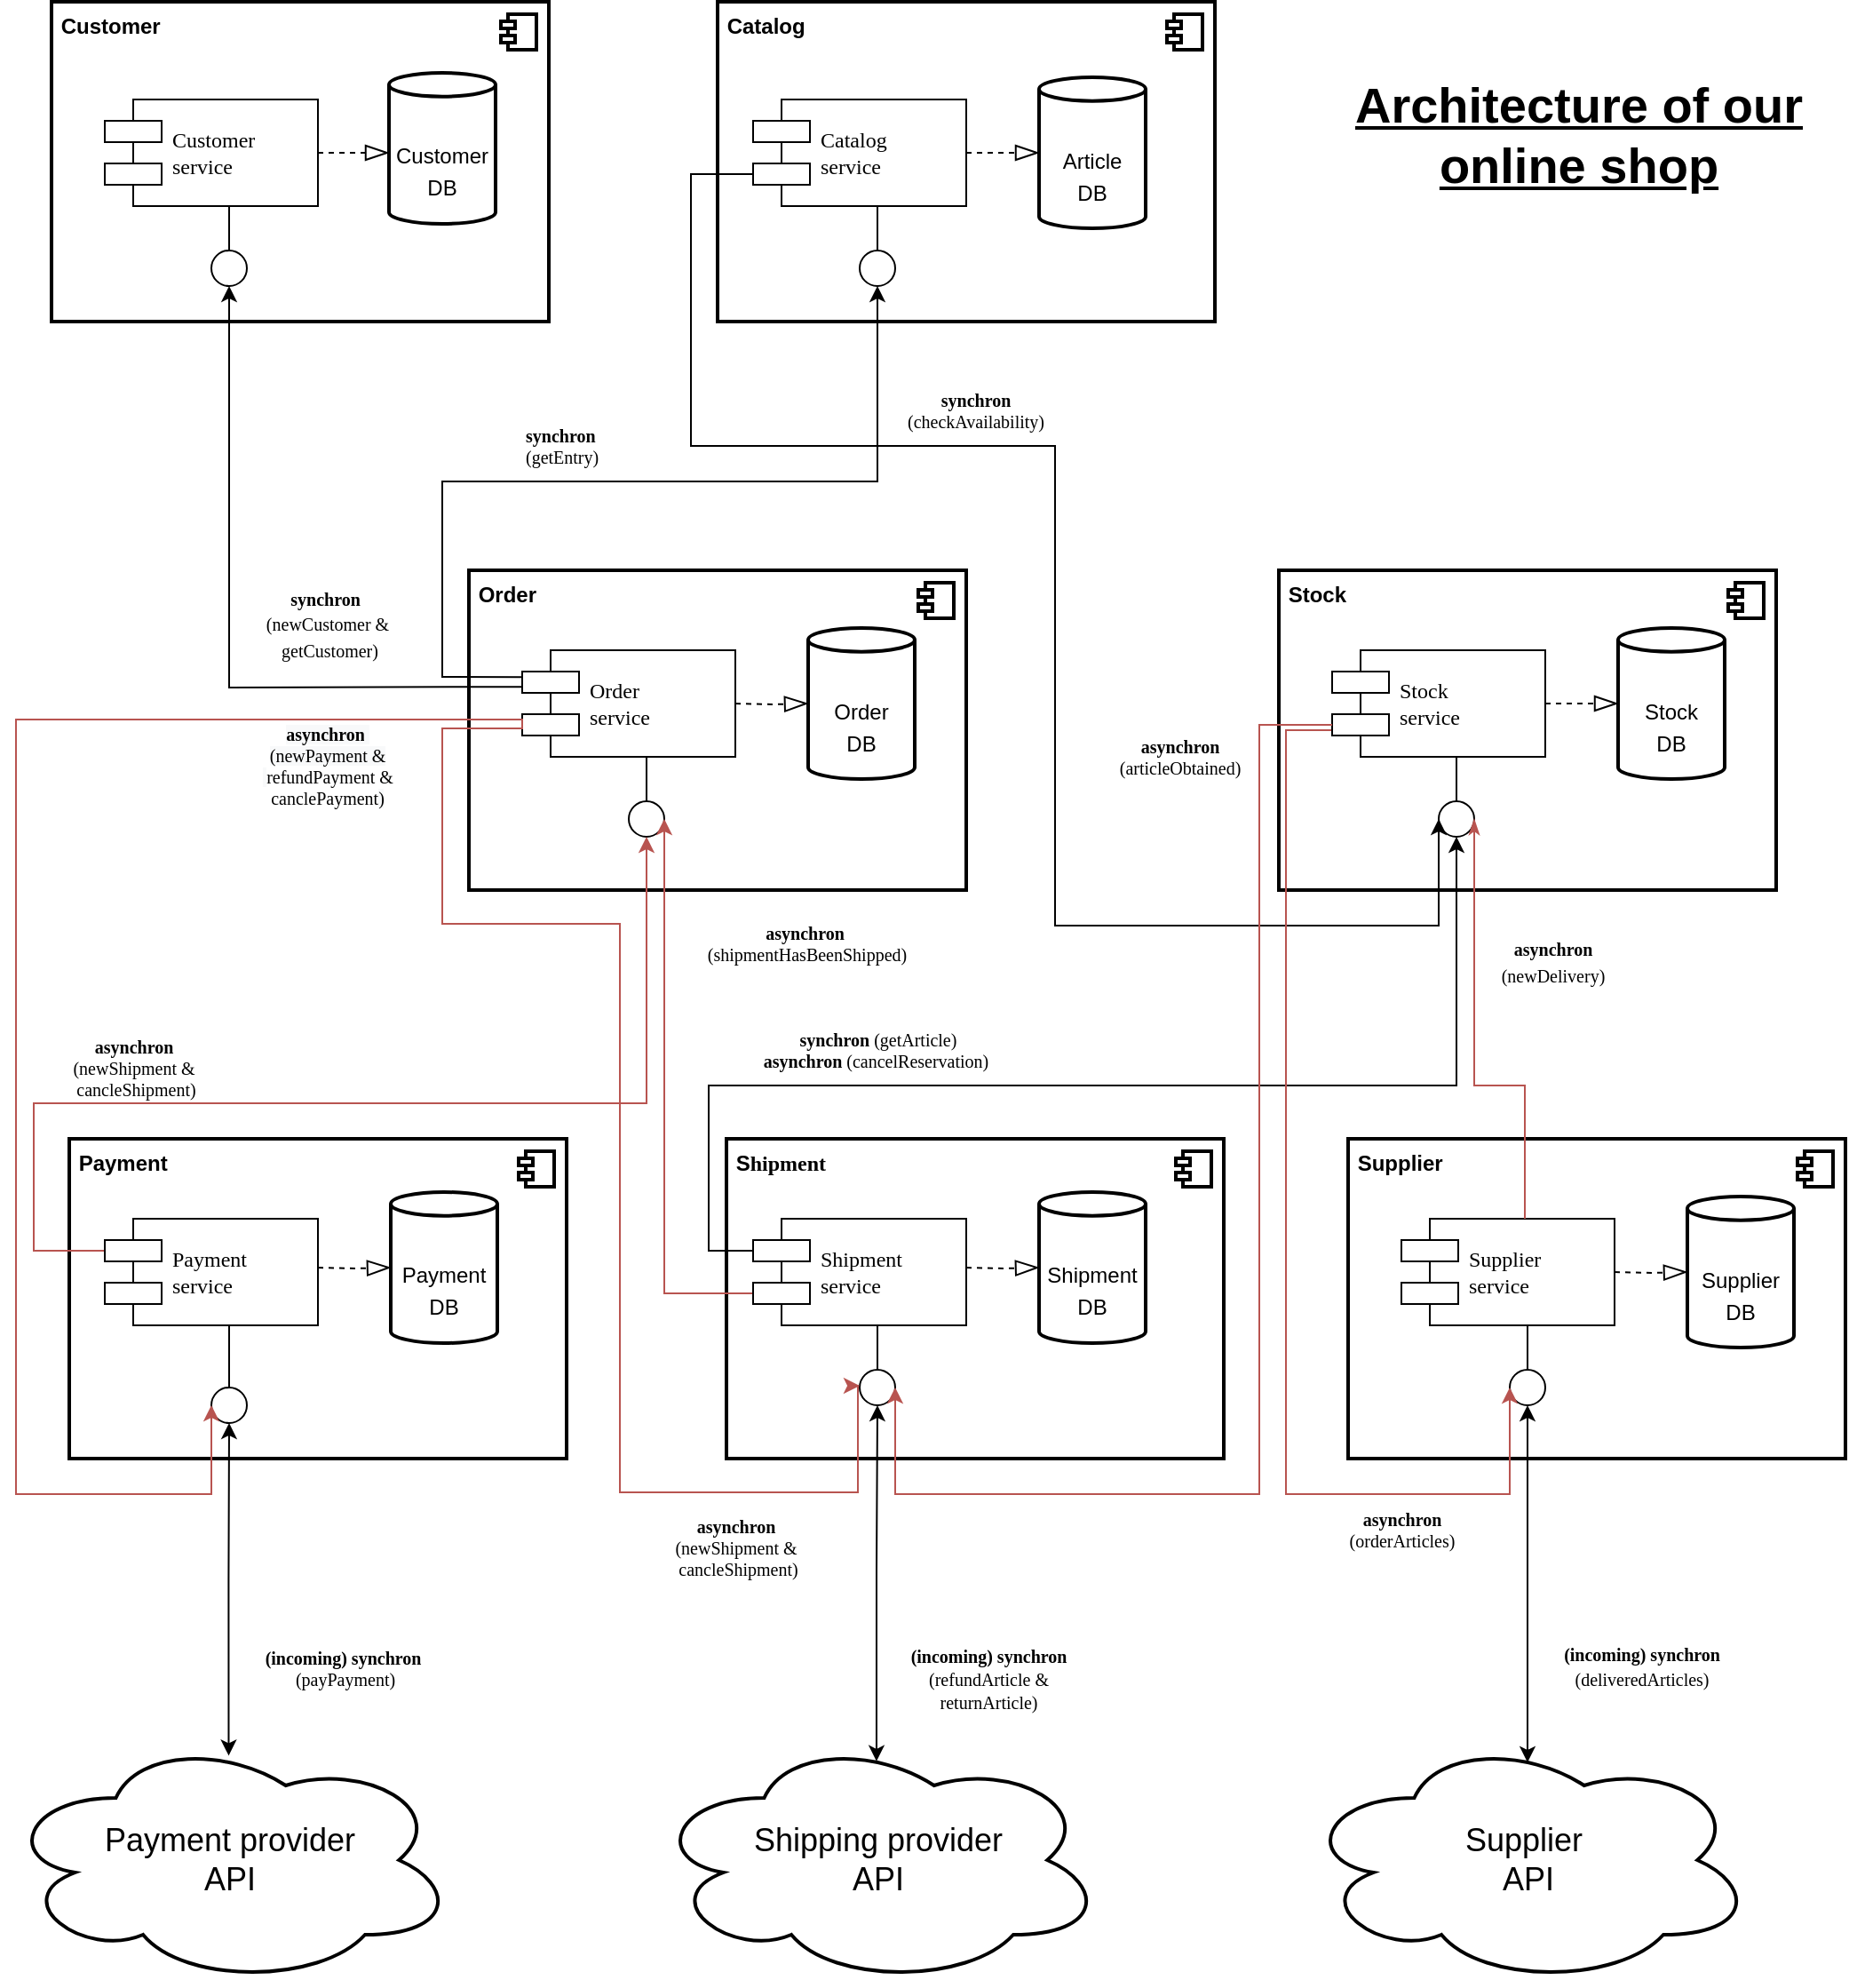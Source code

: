 <mxfile version="16.4.0" type="device"><diagram name="Page-1" id="5f0bae14-7c28-e335-631c-24af17079c00"><mxGraphModel dx="1551" dy="1002" grid="1" gridSize="10" guides="1" tooltips="1" connect="1" arrows="1" fold="1" page="1" pageScale="1" pageWidth="1100" pageHeight="850" background="#ffffff" math="0" shadow="0"><root><mxCell id="0"/><mxCell id="1" parent="0"/><mxCell id="HoG-8Fl-7E75nlU3Kctn-53" value="&lt;b&gt;&amp;nbsp;Payment&lt;br&gt;&lt;/b&gt;" style="html=1;dropTarget=0;fontColor=default;strokeWidth=2;horizontal=1;verticalAlign=top;align=left;" parent="1" vertex="1"><mxGeometry x="65" y="700" width="280" height="180" as="geometry"/></mxCell><mxCell id="HoG-8Fl-7E75nlU3Kctn-54" value="" style="shape=module;jettyWidth=8;jettyHeight=4;fontColor=default;strokeWidth=2;" parent="HoG-8Fl-7E75nlU3Kctn-53" vertex="1"><mxGeometry x="1" width="20" height="20" relative="1" as="geometry"><mxPoint x="-27" y="7" as="offset"/></mxGeometry></mxCell><mxCell id="HoG-8Fl-7E75nlU3Kctn-47" value="&lt;b&gt;&amp;nbsp;S&lt;span style=&quot;font-family: &amp;#34;verdana&amp;#34;&quot;&gt;hipment&lt;/span&gt;&lt;br&gt;&lt;/b&gt;" style="html=1;dropTarget=0;fontColor=default;strokeWidth=2;horizontal=1;verticalAlign=top;align=left;" parent="1" vertex="1"><mxGeometry x="435" y="700" width="280" height="180" as="geometry"/></mxCell><mxCell id="HoG-8Fl-7E75nlU3Kctn-48" value="" style="shape=module;jettyWidth=8;jettyHeight=4;fontColor=default;strokeWidth=2;" parent="HoG-8Fl-7E75nlU3Kctn-47" vertex="1"><mxGeometry x="1" width="20" height="20" relative="1" as="geometry"><mxPoint x="-27" y="7" as="offset"/></mxGeometry></mxCell><mxCell id="HoG-8Fl-7E75nlU3Kctn-41" value="&lt;b&gt;&amp;nbsp;Supplier&lt;br&gt;&lt;/b&gt;" style="html=1;dropTarget=0;fontColor=default;strokeWidth=2;horizontal=1;verticalAlign=top;align=left;" parent="1" vertex="1"><mxGeometry x="785" y="700" width="280" height="180" as="geometry"/></mxCell><mxCell id="HoG-8Fl-7E75nlU3Kctn-42" value="" style="shape=module;jettyWidth=8;jettyHeight=4;fontColor=default;strokeWidth=2;" parent="HoG-8Fl-7E75nlU3Kctn-41" vertex="1"><mxGeometry x="1" width="20" height="20" relative="1" as="geometry"><mxPoint x="-27" y="7" as="offset"/></mxGeometry></mxCell><mxCell id="HoG-8Fl-7E75nlU3Kctn-37" value="&lt;b&gt;&amp;nbsp;Order&lt;br&gt;&lt;/b&gt;" style="html=1;dropTarget=0;fontColor=default;strokeWidth=2;horizontal=1;verticalAlign=top;align=left;" parent="1" vertex="1"><mxGeometry x="290" y="380" width="280" height="180" as="geometry"/></mxCell><mxCell id="HoG-8Fl-7E75nlU3Kctn-38" value="" style="shape=module;jettyWidth=8;jettyHeight=4;fontColor=default;strokeWidth=2;" parent="HoG-8Fl-7E75nlU3Kctn-37" vertex="1"><mxGeometry x="1" width="20" height="20" relative="1" as="geometry"><mxPoint x="-27" y="7" as="offset"/></mxGeometry></mxCell><mxCell id="HoG-8Fl-7E75nlU3Kctn-29" value="&lt;b&gt;&amp;nbsp;Stock&lt;br&gt;&lt;br&gt;&lt;/b&gt;" style="html=1;dropTarget=0;fontColor=default;strokeWidth=2;horizontal=1;verticalAlign=top;align=left;" parent="1" vertex="1"><mxGeometry x="746" y="380" width="280" height="180" as="geometry"/></mxCell><mxCell id="HoG-8Fl-7E75nlU3Kctn-30" value="" style="shape=module;jettyWidth=8;jettyHeight=4;fontColor=default;strokeWidth=2;" parent="HoG-8Fl-7E75nlU3Kctn-29" vertex="1"><mxGeometry x="1" width="20" height="20" relative="1" as="geometry"><mxPoint x="-27" y="7" as="offset"/></mxGeometry></mxCell><mxCell id="HoG-8Fl-7E75nlU3Kctn-25" value="&lt;b&gt;&amp;nbsp;Catalog&lt;br&gt;&lt;br&gt;&lt;/b&gt;" style="html=1;dropTarget=0;fontColor=default;strokeWidth=2;horizontal=1;verticalAlign=top;align=left;" parent="1" vertex="1"><mxGeometry x="430" y="60" width="280" height="180" as="geometry"/></mxCell><mxCell id="HoG-8Fl-7E75nlU3Kctn-26" value="" style="shape=module;jettyWidth=8;jettyHeight=4;fontColor=default;strokeWidth=2;" parent="HoG-8Fl-7E75nlU3Kctn-25" vertex="1"><mxGeometry x="1" width="20" height="20" relative="1" as="geometry"><mxPoint x="-27" y="7" as="offset"/></mxGeometry></mxCell><mxCell id="HoG-8Fl-7E75nlU3Kctn-21" value="&lt;b&gt;&amp;nbsp;Customer&lt;/b&gt;" style="html=1;dropTarget=0;fontColor=default;strokeWidth=2;horizontal=1;verticalAlign=top;align=left;" parent="1" vertex="1"><mxGeometry x="55" y="60" width="280" height="180" as="geometry"/></mxCell><mxCell id="HoG-8Fl-7E75nlU3Kctn-22" value="" style="shape=module;jettyWidth=8;jettyHeight=4;fontColor=default;strokeWidth=2;" parent="HoG-8Fl-7E75nlU3Kctn-21" vertex="1"><mxGeometry x="1" width="20" height="20" relative="1" as="geometry"><mxPoint x="-27" y="7" as="offset"/></mxGeometry></mxCell><mxCell id="T5re0S3sFqO6SReQ4A6r-1" value="&lt;b&gt;Architecture of our online shop&lt;/b&gt;" style="text;html=1;strokeColor=none;fillColor=none;align=center;verticalAlign=middle;whiteSpace=wrap;strokeWidth=6;fontSize=28;rounded=0;labelBackgroundColor=none;labelBorderColor=none;fontStyle=4" parent="1" vertex="1"><mxGeometry x="785" y="115" width="260" height="40" as="geometry"/></mxCell><mxCell id="T5re0S3sFqO6SReQ4A6r-3" value="Customer&lt;br&gt;service" style="shape=component;align=left;spacingLeft=36;shadow=0;comic=0;labelBackgroundColor=none;strokeWidth=1;fontFamily=Verdana;fontSize=12;html=1;rounded=0;" parent="1" vertex="1"><mxGeometry x="85" y="115" width="120" height="60" as="geometry"/></mxCell><mxCell id="T5re0S3sFqO6SReQ4A6r-5" value="" style="ellipse;whiteSpace=wrap;html=1;shadow=0;comic=0;labelBackgroundColor=none;strokeWidth=1;fontFamily=Verdana;fontSize=12;align=center;rounded=0;" parent="1" vertex="1"><mxGeometry x="145" y="200" width="20" height="20" as="geometry"/></mxCell><mxCell id="T5re0S3sFqO6SReQ4A6r-6" style="edgeStyle=elbowEdgeStyle;html=1;labelBackgroundColor=none;startArrow=none;startFill=0;startSize=8;endArrow=none;endFill=0;endSize=16;fontFamily=Verdana;fontSize=12;rounded=0;" parent="1" source="T5re0S3sFqO6SReQ4A6r-5" target="T5re0S3sFqO6SReQ4A6r-3" edge="1"><mxGeometry relative="1" as="geometry"/></mxCell><mxCell id="T5re0S3sFqO6SReQ4A6r-7" style="edgeStyle=orthogonalEdgeStyle;html=1;dashed=1;labelBackgroundColor=none;startArrow=none;startFill=0;startSize=8;endArrow=blockThin;endFill=0;endSize=11;fontFamily=Verdana;fontSize=12;rounded=0;strokeWidth=1;" parent="1" source="T5re0S3sFqO6SReQ4A6r-3" edge="1"><mxGeometry relative="1" as="geometry"><mxPoint x="245" y="145" as="targetPoint"/></mxGeometry></mxCell><mxCell id="T5re0S3sFqO6SReQ4A6r-8" value="&lt;div&gt;&lt;div&gt;&lt;span style=&quot;font-size: 12px&quot;&gt;Customer&lt;/span&gt;&lt;br&gt;&lt;/div&gt;&lt;span style=&quot;font-size: 12px&quot;&gt;&lt;div&gt;&lt;span&gt;DB&lt;/span&gt;&lt;/div&gt;&lt;/span&gt;&lt;/div&gt;" style="shape=cylinder3;whiteSpace=wrap;html=1;boundedLbl=1;backgroundOutline=1;size=6.667;strokeWidth=2;fontSize=28;rounded=0;align=center;verticalAlign=middle;labelPosition=center;verticalLabelPosition=middle;fontColor=default;horizontal=1;" parent="1" vertex="1"><mxGeometry x="245" y="100" width="60" height="85" as="geometry"/></mxCell><mxCell id="T5re0S3sFqO6SReQ4A6r-10" value="Catalog&lt;br&gt;service" style="shape=component;align=left;spacingLeft=36;shadow=0;comic=0;labelBackgroundColor=none;strokeWidth=1;fontFamily=Verdana;fontSize=12;html=1;rounded=0;" parent="1" vertex="1"><mxGeometry x="450" y="115" width="120" height="60" as="geometry"/></mxCell><mxCell id="T5re0S3sFqO6SReQ4A6r-11" value="" style="ellipse;whiteSpace=wrap;html=1;shadow=0;comic=0;labelBackgroundColor=none;strokeWidth=1;fontFamily=Verdana;fontSize=12;align=center;rounded=0;" parent="1" vertex="1"><mxGeometry x="510" y="200" width="20" height="20" as="geometry"/></mxCell><mxCell id="T5re0S3sFqO6SReQ4A6r-12" style="edgeStyle=elbowEdgeStyle;html=1;labelBackgroundColor=none;startArrow=none;startFill=0;startSize=8;endArrow=none;endFill=0;endSize=16;fontFamily=Verdana;fontSize=12;rounded=0;" parent="1" source="T5re0S3sFqO6SReQ4A6r-11" target="T5re0S3sFqO6SReQ4A6r-10" edge="1"><mxGeometry relative="1" as="geometry"/></mxCell><mxCell id="T5re0S3sFqO6SReQ4A6r-16" value="Stock &lt;br&gt;service" style="shape=component;align=left;spacingLeft=36;shadow=0;comic=0;labelBackgroundColor=none;strokeWidth=1;fontFamily=Verdana;fontSize=12;html=1;rounded=0;" parent="1" vertex="1"><mxGeometry x="776" y="425" width="120" height="60" as="geometry"/></mxCell><mxCell id="T5re0S3sFqO6SReQ4A6r-17" value="" style="ellipse;whiteSpace=wrap;html=1;shadow=0;comic=0;labelBackgroundColor=none;strokeWidth=1;fontFamily=Verdana;fontSize=12;align=center;rounded=0;" parent="1" vertex="1"><mxGeometry x="836" y="510" width="20" height="20" as="geometry"/></mxCell><mxCell id="T5re0S3sFqO6SReQ4A6r-18" style="edgeStyle=elbowEdgeStyle;html=1;labelBackgroundColor=none;startArrow=none;startFill=0;startSize=8;endArrow=none;endFill=0;endSize=16;fontFamily=Verdana;fontSize=12;rounded=0;" parent="1" source="T5re0S3sFqO6SReQ4A6r-17" target="T5re0S3sFqO6SReQ4A6r-16" edge="1"><mxGeometry relative="1" as="geometry"/></mxCell><mxCell id="T5re0S3sFqO6SReQ4A6r-22" value="Order&lt;br&gt;service" style="shape=component;align=left;spacingLeft=36;shadow=0;comic=0;labelBackgroundColor=none;strokeWidth=1;fontFamily=Verdana;fontSize=12;html=1;rounded=0;" parent="1" vertex="1"><mxGeometry x="320" y="425" width="120" height="60" as="geometry"/></mxCell><mxCell id="T5re0S3sFqO6SReQ4A6r-23" value="" style="ellipse;whiteSpace=wrap;html=1;shadow=0;comic=0;labelBackgroundColor=none;strokeWidth=1;fontFamily=Verdana;fontSize=12;align=center;rounded=0;" parent="1" vertex="1"><mxGeometry x="380" y="510" width="20" height="20" as="geometry"/></mxCell><mxCell id="T5re0S3sFqO6SReQ4A6r-24" style="edgeStyle=elbowEdgeStyle;html=1;labelBackgroundColor=none;startArrow=none;startFill=0;startSize=8;endArrow=none;endFill=0;endSize=16;fontFamily=Verdana;fontSize=12;rounded=0;" parent="1" source="T5re0S3sFqO6SReQ4A6r-23" target="T5re0S3sFqO6SReQ4A6r-22" edge="1"><mxGeometry relative="1" as="geometry"/></mxCell><mxCell id="T5re0S3sFqO6SReQ4A6r-61" value="" style="edgeStyle=orthogonalEdgeStyle;orthogonalLoop=1;jettySize=auto;html=1;exitX=0;exitY=0.3;exitDx=0;exitDy=0;entryX=0.5;entryY=1;entryDx=0;entryDy=0;fontSize=28;rounded=0;fillColor=#f8cecc;strokeColor=#b85450;" parent="1" source="T5re0S3sFqO6SReQ4A6r-34" target="T5re0S3sFqO6SReQ4A6r-23" edge="1"><mxGeometry x="-0.263" y="30" relative="1" as="geometry"><mxPoint as="offset"/><Array as="points"><mxPoint x="45" y="763"/><mxPoint x="45" y="680"/><mxPoint x="390" y="680"/></Array></mxGeometry></mxCell><mxCell id="k--3Pxq4U-q6HMxDcXB--9" value="&lt;div&gt;&lt;b&gt;asynchron&lt;/b&gt;&lt;/div&gt;&lt;div&gt;(newShipment &amp;amp;&lt;/div&gt;&lt;div&gt;&amp;nbsp;cancleShipment)&lt;/div&gt;" style="edgeLabel;html=1;align=center;verticalAlign=middle;resizable=0;points=[];fontSize=10;fontFamily=Verdana;" vertex="1" connectable="0" parent="T5re0S3sFqO6SReQ4A6r-61"><mxGeometry x="-0.299" y="1" relative="1" as="geometry"><mxPoint x="-38" y="-19" as="offset"/></mxGeometry></mxCell><mxCell id="T5re0S3sFqO6SReQ4A6r-34" value="Payment&lt;br&gt;service" style="shape=component;align=left;spacingLeft=36;shadow=0;comic=0;labelBackgroundColor=none;strokeWidth=1;fontFamily=Verdana;fontSize=12;html=1;rounded=0;" parent="1" vertex="1"><mxGeometry x="85" y="745" width="120" height="60" as="geometry"/></mxCell><mxCell id="T5re0S3sFqO6SReQ4A6r-35" value="" style="ellipse;whiteSpace=wrap;html=1;shadow=0;comic=0;labelBackgroundColor=none;strokeWidth=1;fontFamily=Verdana;fontSize=12;align=center;rounded=0;" parent="1" vertex="1"><mxGeometry x="145" y="840" width="20" height="20" as="geometry"/></mxCell><mxCell id="T5re0S3sFqO6SReQ4A6r-36" style="edgeStyle=elbowEdgeStyle;html=1;labelBackgroundColor=none;startArrow=none;startFill=0;startSize=8;endArrow=none;endFill=0;endSize=16;fontFamily=Verdana;fontSize=12;rounded=0;" parent="1" source="T5re0S3sFqO6SReQ4A6r-35" target="T5re0S3sFqO6SReQ4A6r-34" edge="1"><mxGeometry relative="1" as="geometry"/></mxCell><mxCell id="T5re0S3sFqO6SReQ4A6r-63" value="&lt;div style=&quot;font-size: 10px&quot;&gt;&lt;font face=&quot;Verdana&quot; style=&quot;font-size: 10px&quot;&gt;&lt;b&gt;asynchron&lt;/b&gt;&amp;nbsp;&lt;/font&gt;&lt;/div&gt;&lt;font style=&quot;font-size: 10px&quot; face=&quot;Verdana&quot;&gt;&lt;div&gt;(shipmentHasBeenShipped)&lt;/div&gt;&lt;/font&gt;" style="edgeStyle=orthogonalEdgeStyle;orthogonalLoop=1;jettySize=auto;html=1;exitX=0;exitY=0.7;exitDx=0;exitDy=0;fontSize=28;rounded=0;entryX=1;entryY=0.5;entryDx=0;entryDy=0;fillColor=#f8cecc;strokeColor=#b85450;align=center;" parent="1" source="T5re0S3sFqO6SReQ4A6r-40" target="T5re0S3sFqO6SReQ4A6r-23" edge="1"><mxGeometry x="0.558" y="-80" relative="1" as="geometry"><mxPoint x="295" y="530" as="targetPoint"/><Array as="points"><mxPoint x="400" y="787"/></Array><mxPoint as="offset"/></mxGeometry></mxCell><mxCell id="T5re0S3sFqO6SReQ4A6r-68" value="&lt;div style=&quot;font-size: 10px&quot;&gt;&lt;font face=&quot;Verdana&quot; style=&quot;font-size: 10px&quot;&gt;&lt;b&gt;synchron&lt;/b&gt; (getArticle)&lt;/font&gt;&lt;/div&gt;&lt;font style=&quot;font-size: 10px&quot; face=&quot;Verdana&quot;&gt;&lt;div&gt;&lt;b&gt;asynchron&lt;/b&gt; (cancelReservation)&amp;nbsp;&lt;/div&gt;&lt;/font&gt;" style="edgeStyle=orthogonalEdgeStyle;orthogonalLoop=1;jettySize=auto;html=1;exitX=0;exitY=0.3;exitDx=0;exitDy=0;entryX=0.5;entryY=1;entryDx=0;entryDy=0;fontSize=28;rounded=0;align=center;" parent="1" source="T5re0S3sFqO6SReQ4A6r-40" target="T5re0S3sFqO6SReQ4A6r-17" edge="1"><mxGeometry x="-0.372" y="20" relative="1" as="geometry"><Array as="points"><mxPoint x="425" y="763"/><mxPoint x="425" y="670"/><mxPoint x="846" y="670"/></Array><mxPoint as="offset"/></mxGeometry></mxCell><mxCell id="T5re0S3sFqO6SReQ4A6r-40" value="Shipment&lt;br&gt;service" style="shape=component;align=left;spacingLeft=36;shadow=0;comic=0;labelBackgroundColor=none;strokeWidth=1;fontFamily=Verdana;fontSize=12;html=1;rounded=0;" parent="1" vertex="1"><mxGeometry x="450" y="745" width="120" height="60" as="geometry"/></mxCell><mxCell id="T5re0S3sFqO6SReQ4A6r-41" value="" style="ellipse;whiteSpace=wrap;html=1;shadow=0;comic=0;labelBackgroundColor=none;strokeWidth=1;fontFamily=Verdana;fontSize=12;align=center;rounded=0;" parent="1" vertex="1"><mxGeometry x="510" y="830" width="20" height="20" as="geometry"/></mxCell><mxCell id="T5re0S3sFqO6SReQ4A6r-42" style="edgeStyle=elbowEdgeStyle;html=1;labelBackgroundColor=none;startArrow=none;startFill=0;startSize=8;endArrow=none;endFill=0;endSize=16;fontFamily=Verdana;fontSize=12;rounded=0;" parent="1" source="T5re0S3sFqO6SReQ4A6r-41" target="T5re0S3sFqO6SReQ4A6r-40" edge="1"><mxGeometry relative="1" as="geometry"/></mxCell><mxCell id="T5re0S3sFqO6SReQ4A6r-46" value="Supplier&lt;br&gt;service" style="shape=component;align=left;spacingLeft=36;shadow=0;comic=0;labelBackgroundColor=none;strokeWidth=1;fontFamily=Verdana;fontSize=12;html=1;rounded=0;" parent="1" vertex="1"><mxGeometry x="815" y="745" width="120" height="60" as="geometry"/></mxCell><mxCell id="T5re0S3sFqO6SReQ4A6r-47" value="" style="ellipse;whiteSpace=wrap;html=1;shadow=0;comic=0;labelBackgroundColor=none;strokeWidth=1;fontFamily=Verdana;fontSize=12;align=center;rounded=0;" parent="1" vertex="1"><mxGeometry x="876" y="830" width="20" height="20" as="geometry"/></mxCell><mxCell id="T5re0S3sFqO6SReQ4A6r-48" style="edgeStyle=elbowEdgeStyle;html=1;labelBackgroundColor=none;startArrow=none;startFill=0;startSize=8;endArrow=none;endFill=0;endSize=16;fontFamily=Verdana;fontSize=12;rounded=0;" parent="1" source="T5re0S3sFqO6SReQ4A6r-47" target="T5re0S3sFqO6SReQ4A6r-46" edge="1"><mxGeometry relative="1" as="geometry"/></mxCell><mxCell id="T5re0S3sFqO6SReQ4A6r-53" value="&lt;b style=&quot;font-size: 10px&quot;&gt;asynchron&lt;/b&gt;&lt;br style=&quot;font-size: 10px&quot;&gt;&lt;span style=&quot;font-size: 10px&quot;&gt;(newDelivery)&lt;/span&gt;" style="edgeStyle=orthogonalEdgeStyle;html=1;labelBackgroundColor=none;startArrow=none;startFill=0;startSize=6;endArrow=classicThin;endFill=1;endSize=6;fontFamily=Verdana;fontSize=12;rounded=0;entryX=1;entryY=0.5;entryDx=0;entryDy=0;strokeWidth=1;fillColor=#f8cecc;strokeColor=#b85450;" parent="1" target="T5re0S3sFqO6SReQ4A6r-17" edge="1"><mxGeometry x="0.369" y="-44" relative="1" as="geometry"><mxPoint x="884.5" y="745" as="sourcePoint"/><mxPoint x="885" y="230" as="targetPoint"/><Array as="points"><mxPoint x="885" y="670"/><mxPoint x="856" y="670"/></Array><mxPoint as="offset"/></mxGeometry></mxCell><mxCell id="T5re0S3sFqO6SReQ4A6r-55" value="&lt;font style=&quot;font-size: 10px&quot;&gt;&lt;b&gt;synchron&lt;/b&gt;&amp;nbsp;&lt;br&gt;(newCustomer &amp;amp;&lt;br&gt;&amp;nbsp;getCustomer)&lt;br&gt;&lt;/font&gt;" style="html=1;labelBackgroundColor=none;startArrow=none;startFill=0;startSize=6;endArrow=classic;endFill=1;endSize=6;fontFamily=Verdana;fontSize=12;entryX=0.5;entryY=1;entryDx=0;entryDy=0;rounded=0;strokeColor=#000000;strokeWidth=1;exitX=0.001;exitY=0.343;exitDx=0;exitDy=0;exitPerimeter=0;" parent="1" source="T5re0S3sFqO6SReQ4A6r-22" target="T5re0S3sFqO6SReQ4A6r-5" edge="1"><mxGeometry x="-0.437" y="-36" relative="1" as="geometry"><mxPoint x="320" y="450" as="sourcePoint"/><mxPoint x="152.5" y="230" as="targetPoint"/><Array as="points"><mxPoint x="155" y="446"/><mxPoint x="155" y="340"/></Array><mxPoint as="offset"/></mxGeometry></mxCell><mxCell id="T5re0S3sFqO6SReQ4A6r-57" value="&lt;div style=&quot;font-size: 10px&quot;&gt;&lt;b&gt;&lt;font style=&quot;font-size: 10px&quot;&gt;synchron&lt;/font&gt;&lt;/b&gt;&lt;/div&gt;&lt;div style=&quot;font-size: 10px&quot;&gt;&lt;font style=&quot;font-size: 10px&quot;&gt;(getEntry)&lt;/font&gt;&lt;/div&gt;" style="edgeStyle=none;html=1;labelBackgroundColor=none;startArrow=none;startFill=0;startSize=8;endArrow=classic;endFill=1;endSize=6;fontFamily=Verdana;fontSize=12;entryX=0.5;entryY=1;entryDx=0;entryDy=0;rounded=0;exitX=0;exitY=0.252;exitDx=0;exitDy=0;exitPerimeter=0;align=left;" parent="1" source="T5re0S3sFqO6SReQ4A6r-22" target="T5re0S3sFqO6SReQ4A6r-11" edge="1"><mxGeometry x="-0.216" y="20" relative="1" as="geometry"><mxPoint x="887.46" y="789.98" as="sourcePoint"/><mxPoint x="522.5" y="270" as="targetPoint"/><Array as="points"><mxPoint x="275" y="440"/><mxPoint x="275" y="330"/><mxPoint x="345" y="330"/><mxPoint x="520" y="330"/></Array><mxPoint as="offset"/></mxGeometry></mxCell><mxCell id="T5re0S3sFqO6SReQ4A6r-59" value="&lt;div style=&quot;font-size: 10px&quot;&gt;&lt;br&gt;&lt;/div&gt;" style="edgeStyle=orthogonalEdgeStyle;orthogonalLoop=1;jettySize=auto;html=1;entryX=0;entryY=0.5;entryDx=0;entryDy=0;fontSize=28;rounded=0;exitX=0;exitY=0.7;exitDx=0;exitDy=0;fillColor=#f8cecc;strokeColor=#b85450;align=center;" parent="1" source="T5re0S3sFqO6SReQ4A6r-22" target="T5re0S3sFqO6SReQ4A6r-35" edge="1"><mxGeometry x="-0.744" y="36" relative="1" as="geometry"><Array as="points"><mxPoint x="320" y="464"/><mxPoint x="35" y="464"/><mxPoint x="35" y="900"/><mxPoint x="145" y="900"/></Array><mxPoint as="offset"/><mxPoint x="335" y="425" as="sourcePoint"/></mxGeometry></mxCell><mxCell id="k--3Pxq4U-q6HMxDcXB--6" value="&lt;b style=&quot;background-color: rgb(248 , 249 , 250)&quot;&gt;asynchron&lt;/b&gt;&lt;span style=&quot;background-color: rgb(248 , 249 , 250)&quot;&gt;&amp;nbsp;&lt;/span&gt;&lt;br style=&quot;background-color: rgb(248 , 249 , 250)&quot;&gt;&lt;span style=&quot;background-color: rgb(248 , 249 , 250)&quot;&gt;(newPayment &amp;amp;&lt;/span&gt;&lt;br style=&quot;background-color: rgb(248 , 249 , 250)&quot;&gt;&lt;span style=&quot;background-color: rgb(248 , 249 , 250)&quot;&gt;&amp;nbsp;&lt;/span&gt;refundPayment &amp;amp;&lt;br&gt;canclePayment&lt;span style=&quot;background-color: rgb(248 , 249 , 250)&quot;&gt;)&lt;/span&gt;" style="edgeLabel;html=1;align=center;verticalAlign=middle;resizable=0;points=[];fontSize=10;fontFamily=Verdana;" vertex="1" connectable="0" parent="T5re0S3sFqO6SReQ4A6r-59"><mxGeometry x="-0.692" relative="1" as="geometry"><mxPoint x="23" y="26" as="offset"/></mxGeometry></mxCell><mxCell id="T5re0S3sFqO6SReQ4A6r-62" value="" style="edgeStyle=orthogonalEdgeStyle;orthogonalLoop=1;jettySize=auto;html=1;entryX=0;entryY=0.5;entryDx=0;entryDy=0;fontSize=28;rounded=0;exitX=0;exitY=0.7;exitDx=0;exitDy=0;fillColor=#f8cecc;strokeColor=#b85450;align=center;" parent="1" edge="1"><mxGeometry x="0.664" y="-31" relative="1" as="geometry"><Array as="points"><mxPoint x="320" y="469"/><mxPoint x="275" y="469"/><mxPoint x="275" y="579"/><mxPoint x="375" y="579"/><mxPoint x="375" y="899"/><mxPoint x="509" y="899"/><mxPoint x="509" y="839"/></Array><mxPoint as="offset"/><mxPoint x="320" y="466" as="sourcePoint"/><mxPoint x="510.0" y="839" as="targetPoint"/></mxGeometry></mxCell><mxCell id="k--3Pxq4U-q6HMxDcXB--8" value="&lt;div&gt;&lt;b&gt;asynchron&lt;/b&gt;&lt;/div&gt;&lt;div&gt;(newShipment &amp;amp;&lt;/div&gt;&lt;div&gt;&amp;nbsp;cancleShipment)&lt;/div&gt;" style="edgeLabel;html=1;align=center;verticalAlign=middle;resizable=0;points=[];fontSize=10;fontFamily=Verdana;" vertex="1" connectable="0" parent="T5re0S3sFqO6SReQ4A6r-62"><mxGeometry x="0.632" y="-1" relative="1" as="geometry"><mxPoint x="12" y="30" as="offset"/></mxGeometry></mxCell><mxCell id="T5re0S3sFqO6SReQ4A6r-66" value="" style="edgeStyle=orthogonalEdgeStyle;orthogonalLoop=1;jettySize=auto;html=1;exitX=0;exitY=0.7;exitDx=0;exitDy=0;entryX=0;entryY=0.5;entryDx=0;entryDy=0;fontSize=28;rounded=0;fillColor=#f8cecc;strokeColor=#000000;labelBackgroundColor=none;" parent="1" source="T5re0S3sFqO6SReQ4A6r-10" target="T5re0S3sFqO6SReQ4A6r-17" edge="1"><mxGeometry x="-0.248" y="30" relative="1" as="geometry"><Array as="points"><mxPoint x="415" y="157"/><mxPoint x="415" y="310"/><mxPoint x="620" y="310"/><mxPoint x="620" y="580"/><mxPoint x="836" y="580"/></Array><mxPoint as="offset"/></mxGeometry></mxCell><mxCell id="k--3Pxq4U-q6HMxDcXB--10" value="&lt;div&gt;&lt;b&gt;synchron&lt;/b&gt;&lt;/div&gt;&lt;div&gt;(checkAvailability)&lt;/div&gt;" style="edgeLabel;html=1;align=center;verticalAlign=middle;resizable=0;points=[];fontSize=10;fontFamily=Verdana;" vertex="1" connectable="0" parent="T5re0S3sFqO6SReQ4A6r-66"><mxGeometry x="-0.246" y="4" relative="1" as="geometry"><mxPoint x="-6" y="-16" as="offset"/></mxGeometry></mxCell><mxCell id="T5re0S3sFqO6SReQ4A6r-67" value="" style="edgeStyle=orthogonalEdgeStyle;orthogonalLoop=1;jettySize=auto;html=1;entryX=1;entryY=0.5;entryDx=0;entryDy=0;fontSize=28;rounded=0;startArrow=none;exitX=0;exitY=0.7;exitDx=0;exitDy=0;fillColor=#f8cecc;strokeColor=#b85450;" parent="1" source="T5re0S3sFqO6SReQ4A6r-16" target="T5re0S3sFqO6SReQ4A6r-41" edge="1"><mxGeometry x="-0.889" y="-52" relative="1" as="geometry"><Array as="points"><mxPoint x="735" y="467"/><mxPoint x="735" y="900"/><mxPoint x="530" y="900"/></Array><mxPoint x="7" y="-27" as="offset"/><mxPoint x="520" y="630" as="sourcePoint"/></mxGeometry></mxCell><mxCell id="k--3Pxq4U-q6HMxDcXB--11" value="&lt;b&gt;asynchron&lt;br&gt;&lt;/b&gt;&lt;div style=&quot;text-align: left&quot;&gt;(articleObtained)&lt;/div&gt;" style="edgeLabel;html=1;align=center;verticalAlign=middle;resizable=0;points=[];fontSize=10;fontFamily=Verdana;" vertex="1" connectable="0" parent="T5re0S3sFqO6SReQ4A6r-67"><mxGeometry x="-0.813" relative="1" as="geometry"><mxPoint x="-45" y="-10" as="offset"/></mxGeometry></mxCell><mxCell id="T5re0S3sFqO6SReQ4A6r-72" style="edgeStyle=orthogonalEdgeStyle;orthogonalLoop=1;jettySize=auto;html=1;exitX=0.499;exitY=0.08;exitDx=0;exitDy=0;startArrow=classic;startFill=1;endArrow=classic;endFill=1;fontSize=28;entryX=0.5;entryY=1;entryDx=0;entryDy=0;rounded=0;exitPerimeter=0;" parent="1" target="T5re0S3sFqO6SReQ4A6r-35" edge="1" source="HoG-8Fl-7E75nlU3Kctn-59"><mxGeometry relative="1" as="geometry"><mxPoint x="150" y="860" as="targetPoint"/><mxPoint x="154.5" y="990" as="sourcePoint"/></mxGeometry></mxCell><mxCell id="k--3Pxq4U-q6HMxDcXB--1" value="&lt;span style=&quot;font-size: 10px;&quot;&gt;&lt;b style=&quot;font-size: 10px;&quot;&gt;(incoming)&amp;nbsp;&lt;/b&gt;&lt;/span&gt;&lt;span style=&quot;font-size: 10px;&quot;&gt;&lt;b style=&quot;font-size: 10px;&quot;&gt;synchron&lt;/b&gt;&amp;nbsp;&lt;/span&gt;&lt;br style=&quot;font-size: 10px;&quot;&gt;&lt;div style=&quot;font-size: 10px;&quot;&gt;(payPayment)&lt;/div&gt;&lt;div style=&quot;font-size: 10px;&quot;&gt;&lt;br style=&quot;font-size: 10px;&quot;&gt;&lt;/div&gt;&lt;div style=&quot;font-size: 10px;&quot;&gt;&lt;br style=&quot;font-size: 10px;&quot;&gt;&lt;/div&gt;" style="edgeLabel;html=1;align=center;verticalAlign=middle;resizable=0;points=[];fontFamily=Verdana;fontSize=10;" vertex="1" connectable="0" parent="T5re0S3sFqO6SReQ4A6r-72"><mxGeometry x="-0.326" y="-2" relative="1" as="geometry"><mxPoint x="63" y="26" as="offset"/></mxGeometry></mxCell><mxCell id="T5re0S3sFqO6SReQ4A6r-74" style="edgeStyle=orthogonalEdgeStyle;orthogonalLoop=1;jettySize=auto;html=1;entryX=0.5;entryY=1;entryDx=0;entryDy=0;startArrow=classic;startFill=1;endArrow=classic;endFill=1;fontSize=28;rounded=0;exitX=0.498;exitY=0.103;exitDx=0;exitDy=0;exitPerimeter=0;" parent="1" source="HoG-8Fl-7E75nlU3Kctn-60" target="T5re0S3sFqO6SReQ4A6r-41" edge="1"><mxGeometry relative="1" as="geometry"><Array as="points"/><mxPoint x="519.5" y="990" as="sourcePoint"/></mxGeometry></mxCell><mxCell id="k--3Pxq4U-q6HMxDcXB--2" value="&lt;font style=&quot;font-size: 10px&quot;&gt;&amp;nbsp;&lt;b&gt;(incoming) synchron&lt;/b&gt;&lt;br&gt;&amp;nbsp;(refundArticle &amp;amp;&lt;br&gt;&amp;nbsp;returnArticle)&lt;/font&gt;" style="edgeLabel;html=1;align=center;verticalAlign=middle;resizable=0;points=[];fontFamily=Verdana;" vertex="1" connectable="0" parent="T5re0S3sFqO6SReQ4A6r-74"><mxGeometry x="-0.465" y="1" relative="1" as="geometry"><mxPoint x="62" y="7" as="offset"/></mxGeometry></mxCell><mxCell id="T5re0S3sFqO6SReQ4A6r-76" style="edgeStyle=orthogonalEdgeStyle;orthogonalLoop=1;jettySize=auto;html=1;exitX=0.5;exitY=0.107;exitDx=0;exitDy=0;entryX=0.5;entryY=1;entryDx=0;entryDy=0;startArrow=classic;startFill=1;endArrow=classic;endFill=1;fontSize=28;rounded=0;exitPerimeter=0;" parent="1" source="HoG-8Fl-7E75nlU3Kctn-62" target="T5re0S3sFqO6SReQ4A6r-47" edge="1"><mxGeometry relative="1" as="geometry"><mxPoint x="885.5" y="980" as="sourcePoint"/></mxGeometry></mxCell><mxCell id="k--3Pxq4U-q6HMxDcXB--3" value="&lt;font style=&quot;font-size: 10px&quot;&gt;&lt;b&gt;(incoming) synchron&lt;/b&gt;&lt;br&gt;(deliveredArticles)&lt;/font&gt;" style="edgeLabel;html=1;align=center;verticalAlign=middle;resizable=0;points=[];fontFamily=Verdana;" vertex="1" connectable="0" parent="T5re0S3sFqO6SReQ4A6r-76"><mxGeometry x="-0.243" y="1" relative="1" as="geometry"><mxPoint x="65" y="22" as="offset"/></mxGeometry></mxCell><mxCell id="HoG-8Fl-7E75nlU3Kctn-27" value="&lt;div&gt;&lt;div&gt;&lt;span style=&quot;font-size: 12px&quot;&gt;Article&lt;/span&gt;&lt;br&gt;&lt;/div&gt;&lt;span style=&quot;font-size: 12px&quot;&gt;&lt;div&gt;&lt;span&gt;DB&lt;/span&gt;&lt;/div&gt;&lt;/span&gt;&lt;/div&gt;" style="shape=cylinder3;whiteSpace=wrap;html=1;boundedLbl=1;backgroundOutline=1;size=6.667;strokeWidth=2;fontSize=28;rounded=0;align=center;verticalAlign=middle;labelPosition=center;verticalLabelPosition=middle;fontColor=default;horizontal=1;" parent="1" vertex="1"><mxGeometry x="611" y="102.5" width="60" height="85" as="geometry"/></mxCell><mxCell id="HoG-8Fl-7E75nlU3Kctn-28" style="edgeStyle=orthogonalEdgeStyle;html=1;dashed=1;labelBackgroundColor=none;startArrow=none;startFill=0;startSize=8;endArrow=blockThin;endFill=0;endSize=11;fontFamily=Verdana;fontSize=12;rounded=0;strokeWidth=1;entryX=0;entryY=0.5;entryDx=0;entryDy=0;entryPerimeter=0;exitX=1;exitY=0.5;exitDx=0;exitDy=0;" parent="1" source="T5re0S3sFqO6SReQ4A6r-10" target="HoG-8Fl-7E75nlU3Kctn-27" edge="1"><mxGeometry relative="1" as="geometry"><mxPoint x="390" y="155" as="targetPoint"/><mxPoint x="575" y="145" as="sourcePoint"/></mxGeometry></mxCell><mxCell id="HoG-8Fl-7E75nlU3Kctn-32" value="&lt;div&gt;&lt;div&gt;&lt;span style=&quot;font-size: 12px&quot;&gt;Stock&lt;/span&gt;&lt;/div&gt;&lt;span style=&quot;font-size: 12px&quot;&gt;&lt;div&gt;&lt;span&gt;DB&lt;/span&gt;&lt;/div&gt;&lt;/span&gt;&lt;/div&gt;" style="shape=cylinder3;whiteSpace=wrap;html=1;boundedLbl=1;backgroundOutline=1;size=6.667;strokeWidth=2;fontSize=28;rounded=0;align=center;verticalAlign=middle;labelPosition=center;verticalLabelPosition=middle;fontColor=default;horizontal=1;" parent="1" vertex="1"><mxGeometry x="937" y="412.5" width="60" height="85" as="geometry"/></mxCell><mxCell id="HoG-8Fl-7E75nlU3Kctn-33" style="edgeStyle=orthogonalEdgeStyle;html=1;dashed=1;labelBackgroundColor=none;startArrow=none;startFill=0;startSize=8;endArrow=blockThin;endFill=0;endSize=11;fontFamily=Verdana;fontSize=12;rounded=0;strokeWidth=1;entryX=0;entryY=0.5;entryDx=0;entryDy=0;entryPerimeter=0;exitX=1;exitY=0.5;exitDx=0;exitDy=0;" parent="1" source="T5re0S3sFqO6SReQ4A6r-16" target="HoG-8Fl-7E75nlU3Kctn-32" edge="1"><mxGeometry relative="1" as="geometry"><mxPoint x="716" y="465" as="targetPoint"/><mxPoint x="906" y="250" as="sourcePoint"/></mxGeometry></mxCell><mxCell id="HoG-8Fl-7E75nlU3Kctn-39" value="&lt;div&gt;&lt;span style=&quot;font-size: 12px&quot;&gt;Order&lt;/span&gt;&lt;/div&gt;&lt;span style=&quot;font-size: 12px&quot;&gt;&lt;div&gt;&lt;span&gt;DB&lt;/span&gt;&lt;/div&gt;&lt;/span&gt;" style="shape=cylinder3;whiteSpace=wrap;html=1;boundedLbl=1;backgroundOutline=1;size=6.667;strokeWidth=2;fontSize=28;rounded=0;align=center;verticalAlign=middle;labelPosition=center;verticalLabelPosition=middle;fontColor=default;horizontal=1;" parent="1" vertex="1"><mxGeometry x="481" y="412.5" width="60" height="85" as="geometry"/></mxCell><mxCell id="HoG-8Fl-7E75nlU3Kctn-40" style="edgeStyle=orthogonalEdgeStyle;html=1;dashed=1;labelBackgroundColor=none;startArrow=none;startFill=0;startSize=8;endArrow=blockThin;endFill=0;endSize=11;fontFamily=Verdana;fontSize=12;rounded=0;strokeWidth=1;entryX=0;entryY=0.5;entryDx=0;entryDy=0;entryPerimeter=0;exitX=1;exitY=0.5;exitDx=0;exitDy=0;" parent="1" target="HoG-8Fl-7E75nlU3Kctn-39" edge="1"><mxGeometry relative="1" as="geometry"><mxPoint x="260" y="465" as="targetPoint"/><mxPoint x="440" y="455" as="sourcePoint"/></mxGeometry></mxCell><mxCell id="HoG-8Fl-7E75nlU3Kctn-43" value="&lt;div&gt;&lt;span style=&quot;font-size: 12px&quot;&gt;Supplier&lt;/span&gt;&lt;/div&gt;&lt;span style=&quot;font-size: 12px&quot;&gt;&lt;div&gt;&lt;span&gt;DB&lt;/span&gt;&lt;/div&gt;&lt;/span&gt;" style="shape=cylinder3;whiteSpace=wrap;html=1;boundedLbl=1;backgroundOutline=1;size=6.667;strokeWidth=2;fontSize=28;rounded=0;align=center;verticalAlign=middle;labelPosition=center;verticalLabelPosition=middle;fontColor=default;horizontal=1;" parent="1" vertex="1"><mxGeometry x="976" y="732.5" width="60" height="85" as="geometry"/></mxCell><mxCell id="HoG-8Fl-7E75nlU3Kctn-44" style="edgeStyle=orthogonalEdgeStyle;html=1;dashed=1;labelBackgroundColor=none;startArrow=none;startFill=0;startSize=8;endArrow=blockThin;endFill=0;endSize=11;fontFamily=Verdana;fontSize=12;rounded=0;strokeWidth=1;entryX=0;entryY=0.5;entryDx=0;entryDy=0;entryPerimeter=0;exitX=1;exitY=0.5;exitDx=0;exitDy=0;" parent="1" target="HoG-8Fl-7E75nlU3Kctn-43" edge="1"><mxGeometry relative="1" as="geometry"><mxPoint x="755" y="785" as="targetPoint"/><mxPoint x="935" y="775" as="sourcePoint"/></mxGeometry></mxCell><mxCell id="HoG-8Fl-7E75nlU3Kctn-45" value="&lt;div&gt;&lt;span style=&quot;font-size: 12px&quot;&gt;Shipment&lt;/span&gt;&lt;/div&gt;&lt;span style=&quot;font-size: 12px&quot;&gt;&lt;div&gt;&lt;span&gt;DB&lt;/span&gt;&lt;/div&gt;&lt;/span&gt;" style="shape=cylinder3;whiteSpace=wrap;html=1;boundedLbl=1;backgroundOutline=1;size=6.667;strokeWidth=2;fontSize=28;rounded=0;align=center;verticalAlign=middle;labelPosition=center;verticalLabelPosition=middle;fontColor=default;horizontal=1;" parent="1" vertex="1"><mxGeometry x="611" y="730" width="60" height="85" as="geometry"/></mxCell><mxCell id="HoG-8Fl-7E75nlU3Kctn-46" style="edgeStyle=orthogonalEdgeStyle;html=1;dashed=1;labelBackgroundColor=none;startArrow=none;startFill=0;startSize=8;endArrow=blockThin;endFill=0;endSize=11;fontFamily=Verdana;fontSize=12;rounded=0;strokeWidth=1;entryX=0;entryY=0.5;entryDx=0;entryDy=0;entryPerimeter=0;exitX=1;exitY=0.5;exitDx=0;exitDy=0;" parent="1" target="HoG-8Fl-7E75nlU3Kctn-45" edge="1"><mxGeometry relative="1" as="geometry"><mxPoint x="390" y="782.5" as="targetPoint"/><mxPoint x="570" y="772.5" as="sourcePoint"/></mxGeometry></mxCell><mxCell id="HoG-8Fl-7E75nlU3Kctn-55" value="&lt;div&gt;&lt;span style=&quot;font-size: 12px&quot;&gt;Payment&lt;/span&gt;&lt;/div&gt;&lt;span style=&quot;font-size: 12px&quot;&gt;&lt;div&gt;&lt;span&gt;DB&lt;/span&gt;&lt;/div&gt;&lt;/span&gt;" style="shape=cylinder3;whiteSpace=wrap;html=1;boundedLbl=1;backgroundOutline=1;size=6.667;strokeWidth=2;fontSize=28;rounded=0;align=center;verticalAlign=middle;labelPosition=center;verticalLabelPosition=middle;fontColor=default;horizontal=1;" parent="1" vertex="1"><mxGeometry x="246" y="730" width="60" height="85" as="geometry"/></mxCell><mxCell id="HoG-8Fl-7E75nlU3Kctn-56" style="edgeStyle=orthogonalEdgeStyle;html=1;dashed=1;labelBackgroundColor=none;startArrow=none;startFill=0;startSize=8;endArrow=blockThin;endFill=0;endSize=11;fontFamily=Verdana;fontSize=12;rounded=0;strokeWidth=1;entryX=0;entryY=0.5;entryDx=0;entryDy=0;entryPerimeter=0;exitX=1;exitY=0.5;exitDx=0;exitDy=0;" parent="1" target="HoG-8Fl-7E75nlU3Kctn-55" edge="1"><mxGeometry relative="1" as="geometry"><mxPoint x="25" y="782.5" as="targetPoint"/><mxPoint x="205" y="772.5" as="sourcePoint"/></mxGeometry></mxCell><mxCell id="HoG-8Fl-7E75nlU3Kctn-59" value="&lt;span style=&quot;font-size: 18px&quot;&gt;Payment provider&lt;/span&gt;&lt;br style=&quot;font-size: 18px&quot;&gt;&lt;span style=&quot;font-size: 18px&quot;&gt;API&lt;/span&gt;" style="ellipse;shape=cloud;whiteSpace=wrap;html=1;align=center;fontColor=default;strokeWidth=2;" parent="1" vertex="1"><mxGeometry x="27.5" y="1036" width="255" height="140" as="geometry"/></mxCell><mxCell id="HoG-8Fl-7E75nlU3Kctn-60" value="&lt;span style=&quot;font-size: 18px&quot;&gt;Shipping provider&lt;/span&gt;&lt;br style=&quot;font-size: 18px&quot;&gt;&lt;span style=&quot;font-size: 18px&quot;&gt;API&lt;/span&gt;" style="ellipse;shape=cloud;whiteSpace=wrap;html=1;align=center;fontColor=default;strokeWidth=2;" parent="1" vertex="1"><mxGeometry x="392.5" y="1036" width="255" height="140" as="geometry"/></mxCell><mxCell id="HoG-8Fl-7E75nlU3Kctn-62" value="&lt;span style=&quot;font-size: 18px&quot;&gt;Supplier&amp;nbsp;&lt;/span&gt;&lt;br style=&quot;font-size: 18px&quot;&gt;&lt;span style=&quot;font-size: 18px&quot;&gt;API&lt;/span&gt;" style="ellipse;shape=cloud;whiteSpace=wrap;html=1;align=center;fontColor=default;strokeWidth=2;" parent="1" vertex="1"><mxGeometry x="758.5" y="1036" width="255" height="140" as="geometry"/></mxCell><mxCell id="jTed_lpP7V3BXH1yDPD8-3" value="" style="edgeStyle=orthogonalEdgeStyle;orthogonalLoop=1;jettySize=auto;html=1;fontSize=28;rounded=0;startArrow=none;fillColor=#f8cecc;strokeColor=#b85450;entryX=0;entryY=0.5;entryDx=0;entryDy=0;exitX=-0.004;exitY=0.75;exitDx=0;exitDy=0;exitPerimeter=0;align=center;" parent="1" source="T5re0S3sFqO6SReQ4A6r-16" target="T5re0S3sFqO6SReQ4A6r-47" edge="1"><mxGeometry x="0.607" y="-30" relative="1" as="geometry"><Array as="points"><mxPoint x="750" y="470"/><mxPoint x="750" y="900"/><mxPoint x="876" y="900"/></Array><mxPoint as="offset"/><mxPoint x="770" y="470" as="sourcePoint"/><mxPoint x="820" y="930" as="targetPoint"/></mxGeometry></mxCell><mxCell id="k--3Pxq4U-q6HMxDcXB--7" value="&lt;div&gt;&lt;b&gt;asynchron&lt;/b&gt;&lt;/div&gt;&lt;div&gt;(orderArticles)&lt;/div&gt;" style="edgeLabel;html=1;align=center;verticalAlign=middle;resizable=0;points=[];fontSize=10;fontFamily=Verdana;" vertex="1" connectable="0" parent="jTed_lpP7V3BXH1yDPD8-3"><mxGeometry x="0.55" relative="1" as="geometry"><mxPoint x="23" y="20" as="offset"/></mxGeometry></mxCell></root></mxGraphModel></diagram></mxfile>